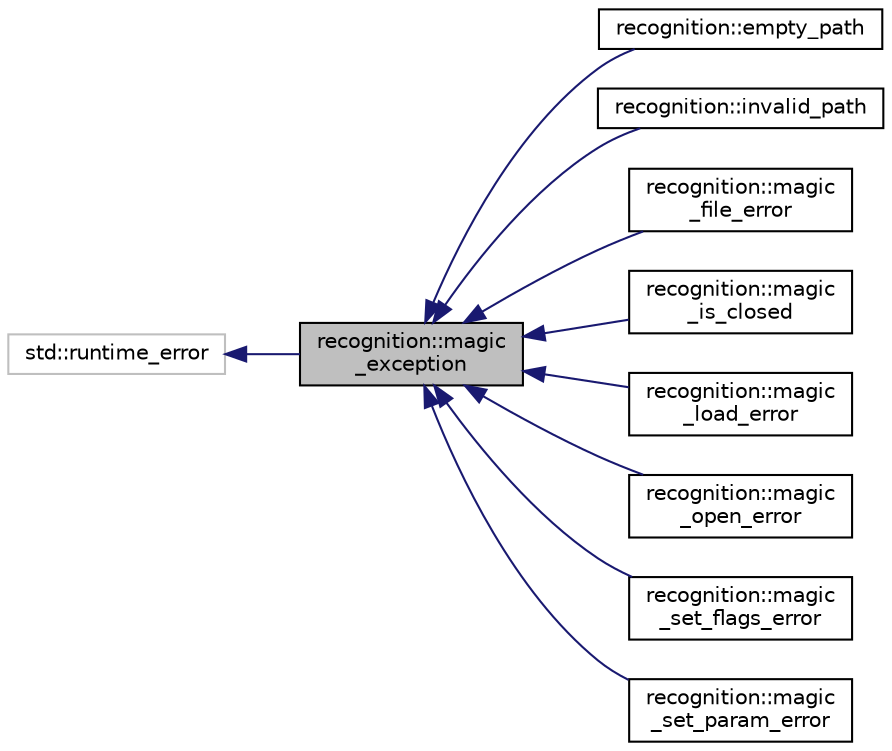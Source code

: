 digraph "recognition::magic_exception"
{
 // LATEX_PDF_SIZE
  edge [fontname="Helvetica",fontsize="10",labelfontname="Helvetica",labelfontsize="10"];
  node [fontname="Helvetica",fontsize="10",shape=record];
  rankdir="LR";
  Node1 [label="recognition::magic\l_exception",height=0.2,width=0.4,color="black", fillcolor="grey75", style="filled", fontcolor="black",tooltip="The base class for all exceptions thrown by the magic class."];
  Node2 -> Node1 [dir="back",color="midnightblue",fontsize="10",style="solid",fontname="Helvetica"];
  Node2 [label="std::runtime_error",height=0.2,width=0.4,color="grey75", fillcolor="white", style="filled",tooltip=" "];
  Node1 -> Node3 [dir="back",color="midnightblue",fontsize="10",style="solid",fontname="Helvetica"];
  Node3 [label="recognition::empty_path",height=0.2,width=0.4,color="black", fillcolor="white", style="filled",URL="$classrecognition_1_1empty__path.html",tooltip=" "];
  Node1 -> Node4 [dir="back",color="midnightblue",fontsize="10",style="solid",fontname="Helvetica"];
  Node4 [label="recognition::invalid_path",height=0.2,width=0.4,color="black", fillcolor="white", style="filled",URL="$classrecognition_1_1invalid__path.html",tooltip=" "];
  Node1 -> Node5 [dir="back",color="midnightblue",fontsize="10",style="solid",fontname="Helvetica"];
  Node5 [label="recognition::magic\l_file_error",height=0.2,width=0.4,color="black", fillcolor="white", style="filled",URL="$classrecognition_1_1magic__file__error.html",tooltip=" "];
  Node1 -> Node6 [dir="back",color="midnightblue",fontsize="10",style="solid",fontname="Helvetica"];
  Node6 [label="recognition::magic\l_is_closed",height=0.2,width=0.4,color="black", fillcolor="white", style="filled",URL="$classrecognition_1_1magic__is__closed.html",tooltip=" "];
  Node1 -> Node7 [dir="back",color="midnightblue",fontsize="10",style="solid",fontname="Helvetica"];
  Node7 [label="recognition::magic\l_load_error",height=0.2,width=0.4,color="black", fillcolor="white", style="filled",URL="$classrecognition_1_1magic__load__error.html",tooltip=" "];
  Node1 -> Node8 [dir="back",color="midnightblue",fontsize="10",style="solid",fontname="Helvetica"];
  Node8 [label="recognition::magic\l_open_error",height=0.2,width=0.4,color="black", fillcolor="white", style="filled",URL="$classrecognition_1_1magic__open__error.html",tooltip=" "];
  Node1 -> Node9 [dir="back",color="midnightblue",fontsize="10",style="solid",fontname="Helvetica"];
  Node9 [label="recognition::magic\l_set_flags_error",height=0.2,width=0.4,color="black", fillcolor="white", style="filled",URL="$classrecognition_1_1magic__set__flags__error.html",tooltip=" "];
  Node1 -> Node10 [dir="back",color="midnightblue",fontsize="10",style="solid",fontname="Helvetica"];
  Node10 [label="recognition::magic\l_set_param_error",height=0.2,width=0.4,color="black", fillcolor="white", style="filled",URL="$classrecognition_1_1magic__set__param__error.html",tooltip=" "];
}
